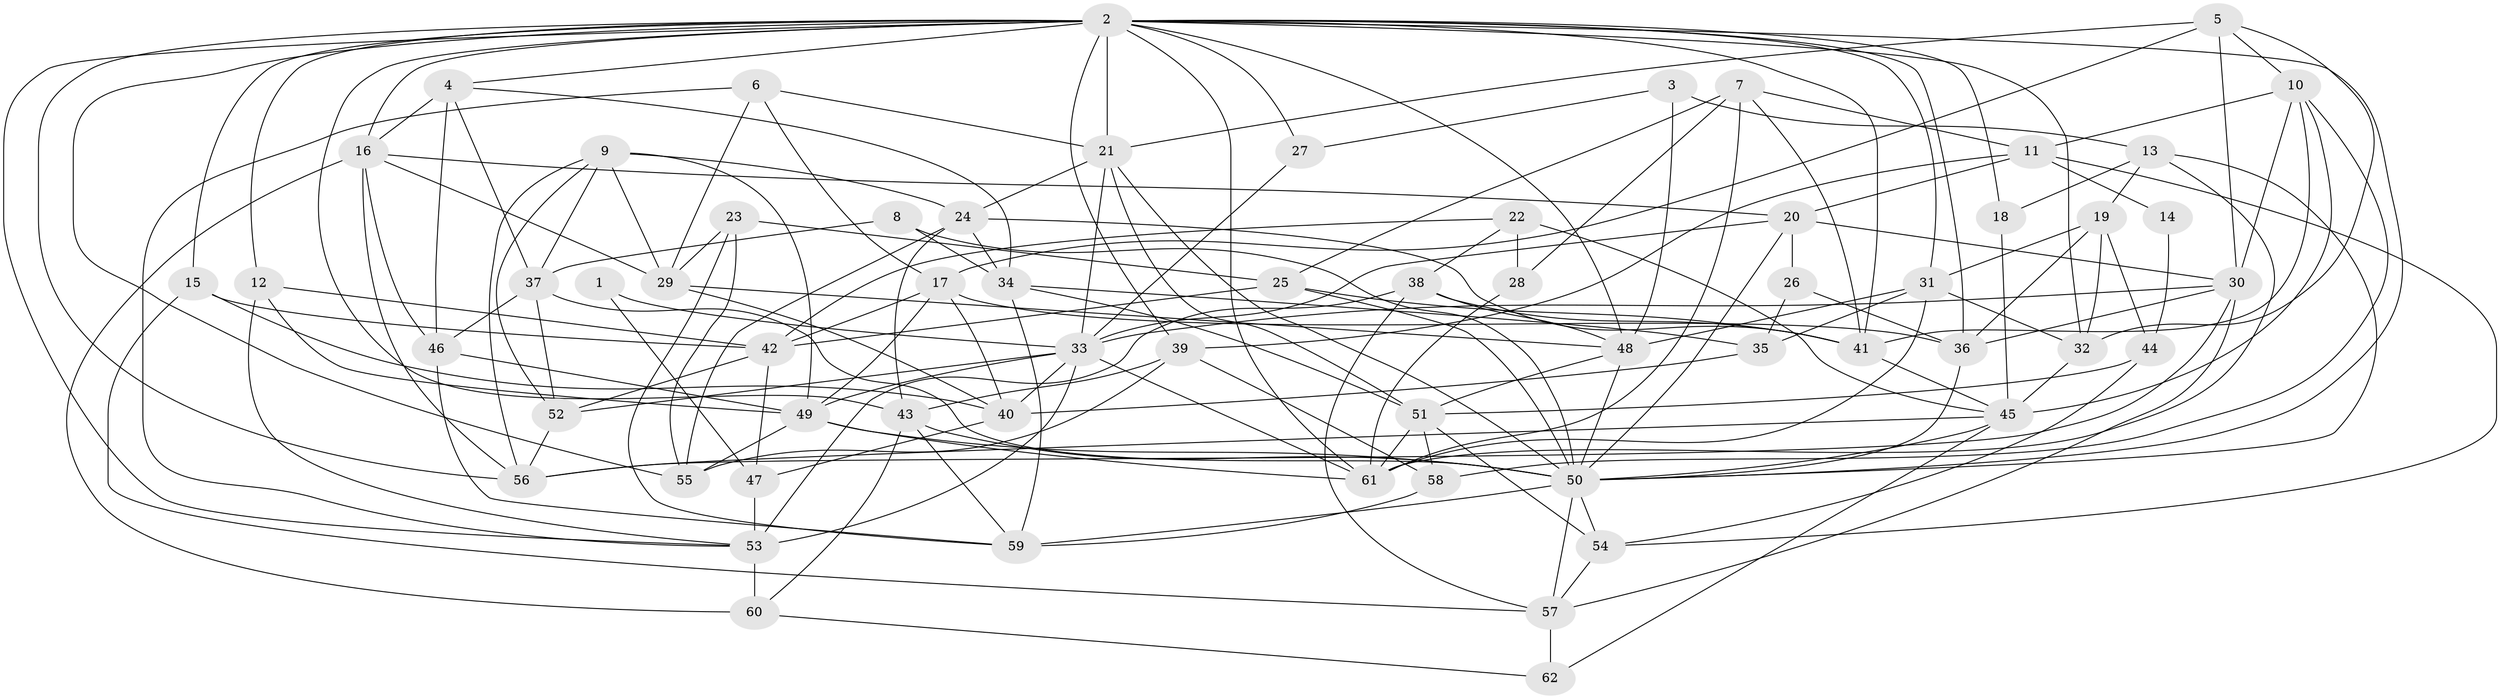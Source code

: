 // original degree distribution, {6: 0.0975609756097561, 3: 0.2845528455284553, 2: 0.15447154471544716, 5: 0.18699186991869918, 9: 0.008130081300813009, 4: 0.21138211382113822, 7: 0.056910569105691054}
// Generated by graph-tools (version 1.1) at 2025/26/03/09/25 03:26:20]
// undirected, 62 vertices, 175 edges
graph export_dot {
graph [start="1"]
  node [color=gray90,style=filled];
  1;
  2;
  3;
  4;
  5;
  6;
  7;
  8;
  9;
  10;
  11;
  12;
  13;
  14;
  15;
  16;
  17;
  18;
  19;
  20;
  21;
  22;
  23;
  24;
  25;
  26;
  27;
  28;
  29;
  30;
  31;
  32;
  33;
  34;
  35;
  36;
  37;
  38;
  39;
  40;
  41;
  42;
  43;
  44;
  45;
  46;
  47;
  48;
  49;
  50;
  51;
  52;
  53;
  54;
  55;
  56;
  57;
  58;
  59;
  60;
  61;
  62;
  1 -- 33 [weight=1.0];
  1 -- 47 [weight=1.0];
  2 -- 4 [weight=1.0];
  2 -- 12 [weight=1.0];
  2 -- 15 [weight=1.0];
  2 -- 16 [weight=1.0];
  2 -- 18 [weight=1.0];
  2 -- 21 [weight=1.0];
  2 -- 27 [weight=1.0];
  2 -- 31 [weight=1.0];
  2 -- 32 [weight=1.0];
  2 -- 36 [weight=1.0];
  2 -- 39 [weight=1.0];
  2 -- 41 [weight=1.0];
  2 -- 43 [weight=1.0];
  2 -- 48 [weight=1.0];
  2 -- 50 [weight=1.0];
  2 -- 53 [weight=1.0];
  2 -- 55 [weight=1.0];
  2 -- 56 [weight=1.0];
  2 -- 61 [weight=1.0];
  3 -- 13 [weight=1.0];
  3 -- 27 [weight=1.0];
  3 -- 48 [weight=1.0];
  4 -- 16 [weight=1.0];
  4 -- 34 [weight=1.0];
  4 -- 37 [weight=1.0];
  4 -- 46 [weight=1.0];
  5 -- 10 [weight=1.0];
  5 -- 17 [weight=1.0];
  5 -- 21 [weight=1.0];
  5 -- 30 [weight=1.0];
  5 -- 32 [weight=1.0];
  6 -- 17 [weight=1.0];
  6 -- 21 [weight=1.0];
  6 -- 29 [weight=1.0];
  6 -- 53 [weight=1.0];
  7 -- 11 [weight=1.0];
  7 -- 25 [weight=2.0];
  7 -- 28 [weight=1.0];
  7 -- 41 [weight=1.0];
  7 -- 61 [weight=1.0];
  8 -- 34 [weight=1.0];
  8 -- 37 [weight=1.0];
  8 -- 50 [weight=1.0];
  9 -- 24 [weight=1.0];
  9 -- 29 [weight=1.0];
  9 -- 37 [weight=1.0];
  9 -- 49 [weight=1.0];
  9 -- 52 [weight=1.0];
  9 -- 56 [weight=1.0];
  10 -- 11 [weight=1.0];
  10 -- 30 [weight=1.0];
  10 -- 41 [weight=1.0];
  10 -- 45 [weight=1.0];
  10 -- 58 [weight=1.0];
  11 -- 14 [weight=1.0];
  11 -- 20 [weight=2.0];
  11 -- 39 [weight=1.0];
  11 -- 54 [weight=1.0];
  12 -- 42 [weight=1.0];
  12 -- 49 [weight=1.0];
  12 -- 53 [weight=1.0];
  13 -- 18 [weight=1.0];
  13 -- 19 [weight=1.0];
  13 -- 50 [weight=1.0];
  13 -- 61 [weight=2.0];
  14 -- 44 [weight=1.0];
  15 -- 40 [weight=1.0];
  15 -- 42 [weight=1.0];
  15 -- 57 [weight=1.0];
  16 -- 20 [weight=1.0];
  16 -- 29 [weight=1.0];
  16 -- 46 [weight=1.0];
  16 -- 56 [weight=1.0];
  16 -- 60 [weight=1.0];
  17 -- 36 [weight=1.0];
  17 -- 40 [weight=1.0];
  17 -- 42 [weight=1.0];
  17 -- 49 [weight=1.0];
  18 -- 45 [weight=1.0];
  19 -- 31 [weight=1.0];
  19 -- 32 [weight=1.0];
  19 -- 36 [weight=1.0];
  19 -- 44 [weight=1.0];
  20 -- 26 [weight=1.0];
  20 -- 30 [weight=1.0];
  20 -- 33 [weight=1.0];
  20 -- 50 [weight=1.0];
  21 -- 24 [weight=2.0];
  21 -- 33 [weight=1.0];
  21 -- 50 [weight=1.0];
  21 -- 51 [weight=1.0];
  22 -- 28 [weight=1.0];
  22 -- 38 [weight=1.0];
  22 -- 42 [weight=1.0];
  22 -- 45 [weight=1.0];
  23 -- 25 [weight=1.0];
  23 -- 29 [weight=1.0];
  23 -- 55 [weight=1.0];
  23 -- 59 [weight=1.0];
  24 -- 34 [weight=1.0];
  24 -- 41 [weight=1.0];
  24 -- 43 [weight=1.0];
  24 -- 55 [weight=1.0];
  25 -- 41 [weight=1.0];
  25 -- 42 [weight=1.0];
  25 -- 50 [weight=1.0];
  26 -- 35 [weight=1.0];
  26 -- 36 [weight=1.0];
  27 -- 33 [weight=1.0];
  28 -- 61 [weight=1.0];
  29 -- 40 [weight=1.0];
  29 -- 48 [weight=1.0];
  30 -- 33 [weight=1.0];
  30 -- 36 [weight=1.0];
  30 -- 56 [weight=1.0];
  30 -- 57 [weight=1.0];
  31 -- 32 [weight=1.0];
  31 -- 35 [weight=1.0];
  31 -- 48 [weight=1.0];
  31 -- 61 [weight=1.0];
  32 -- 45 [weight=1.0];
  33 -- 40 [weight=1.0];
  33 -- 49 [weight=1.0];
  33 -- 52 [weight=1.0];
  33 -- 53 [weight=1.0];
  33 -- 61 [weight=1.0];
  34 -- 35 [weight=1.0];
  34 -- 51 [weight=1.0];
  34 -- 59 [weight=1.0];
  35 -- 40 [weight=1.0];
  36 -- 50 [weight=1.0];
  37 -- 46 [weight=1.0];
  37 -- 50 [weight=1.0];
  37 -- 52 [weight=1.0];
  38 -- 41 [weight=1.0];
  38 -- 48 [weight=1.0];
  38 -- 53 [weight=1.0];
  38 -- 57 [weight=1.0];
  39 -- 43 [weight=1.0];
  39 -- 55 [weight=1.0];
  39 -- 58 [weight=1.0];
  40 -- 47 [weight=1.0];
  41 -- 45 [weight=1.0];
  42 -- 47 [weight=1.0];
  42 -- 52 [weight=1.0];
  43 -- 50 [weight=1.0];
  43 -- 59 [weight=1.0];
  43 -- 60 [weight=1.0];
  44 -- 51 [weight=1.0];
  44 -- 54 [weight=1.0];
  45 -- 50 [weight=1.0];
  45 -- 56 [weight=1.0];
  45 -- 62 [weight=1.0];
  46 -- 49 [weight=1.0];
  46 -- 59 [weight=1.0];
  47 -- 53 [weight=1.0];
  48 -- 50 [weight=1.0];
  48 -- 51 [weight=1.0];
  49 -- 50 [weight=1.0];
  49 -- 55 [weight=1.0];
  49 -- 61 [weight=1.0];
  50 -- 54 [weight=1.0];
  50 -- 57 [weight=1.0];
  50 -- 59 [weight=1.0];
  51 -- 54 [weight=1.0];
  51 -- 58 [weight=1.0];
  51 -- 61 [weight=1.0];
  52 -- 56 [weight=1.0];
  53 -- 60 [weight=2.0];
  54 -- 57 [weight=1.0];
  57 -- 62 [weight=1.0];
  58 -- 59 [weight=1.0];
  60 -- 62 [weight=1.0];
}
